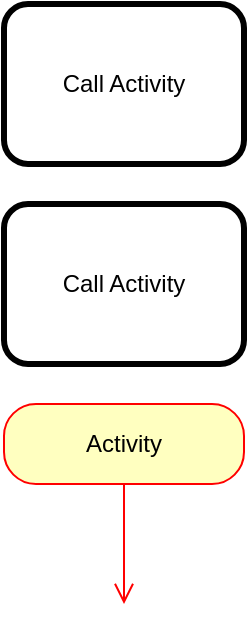 <mxfile version="12.2.6" type="github" pages="1"><diagram id="EVEHtiTlTyZDDDoUkaaZ" name="Page-1"><mxGraphModel dx="1172" dy="759" grid="1" gridSize="10" guides="1" tooltips="1" connect="1" arrows="1" fold="1" page="1" pageScale="1" pageWidth="827" pageHeight="1169" math="0" shadow="0"><root><mxCell id="0"/><mxCell id="1" parent="0"/><mxCell id="WbhBhsZnSQzXr4kr0HFd-1" value="Call Activity" style="shape=ext;rounded=1;html=1;whiteSpace=wrap;strokeWidth=3;" vertex="1" parent="1"><mxGeometry x="20" y="20" width="120" height="80" as="geometry"/></mxCell><mxCell id="WbhBhsZnSQzXr4kr0HFd-2" value="Call Activity" style="shape=ext;rounded=1;html=1;whiteSpace=wrap;strokeWidth=3;" vertex="1" parent="1"><mxGeometry x="20" y="120" width="120" height="80" as="geometry"/></mxCell><mxCell id="WbhBhsZnSQzXr4kr0HFd-3" value="Activity" style="rounded=1;whiteSpace=wrap;html=1;arcSize=40;fontColor=#000000;fillColor=#ffffc0;strokeColor=#ff0000;" vertex="1" parent="1"><mxGeometry x="20" y="220" width="120" height="40" as="geometry"/></mxCell><mxCell id="WbhBhsZnSQzXr4kr0HFd-4" value="" style="edgeStyle=orthogonalEdgeStyle;html=1;verticalAlign=bottom;endArrow=open;endSize=8;strokeColor=#ff0000;" edge="1" source="WbhBhsZnSQzXr4kr0HFd-3" parent="1"><mxGeometry relative="1" as="geometry"><mxPoint x="80" y="320" as="targetPoint"/></mxGeometry></mxCell></root></mxGraphModel></diagram></mxfile>